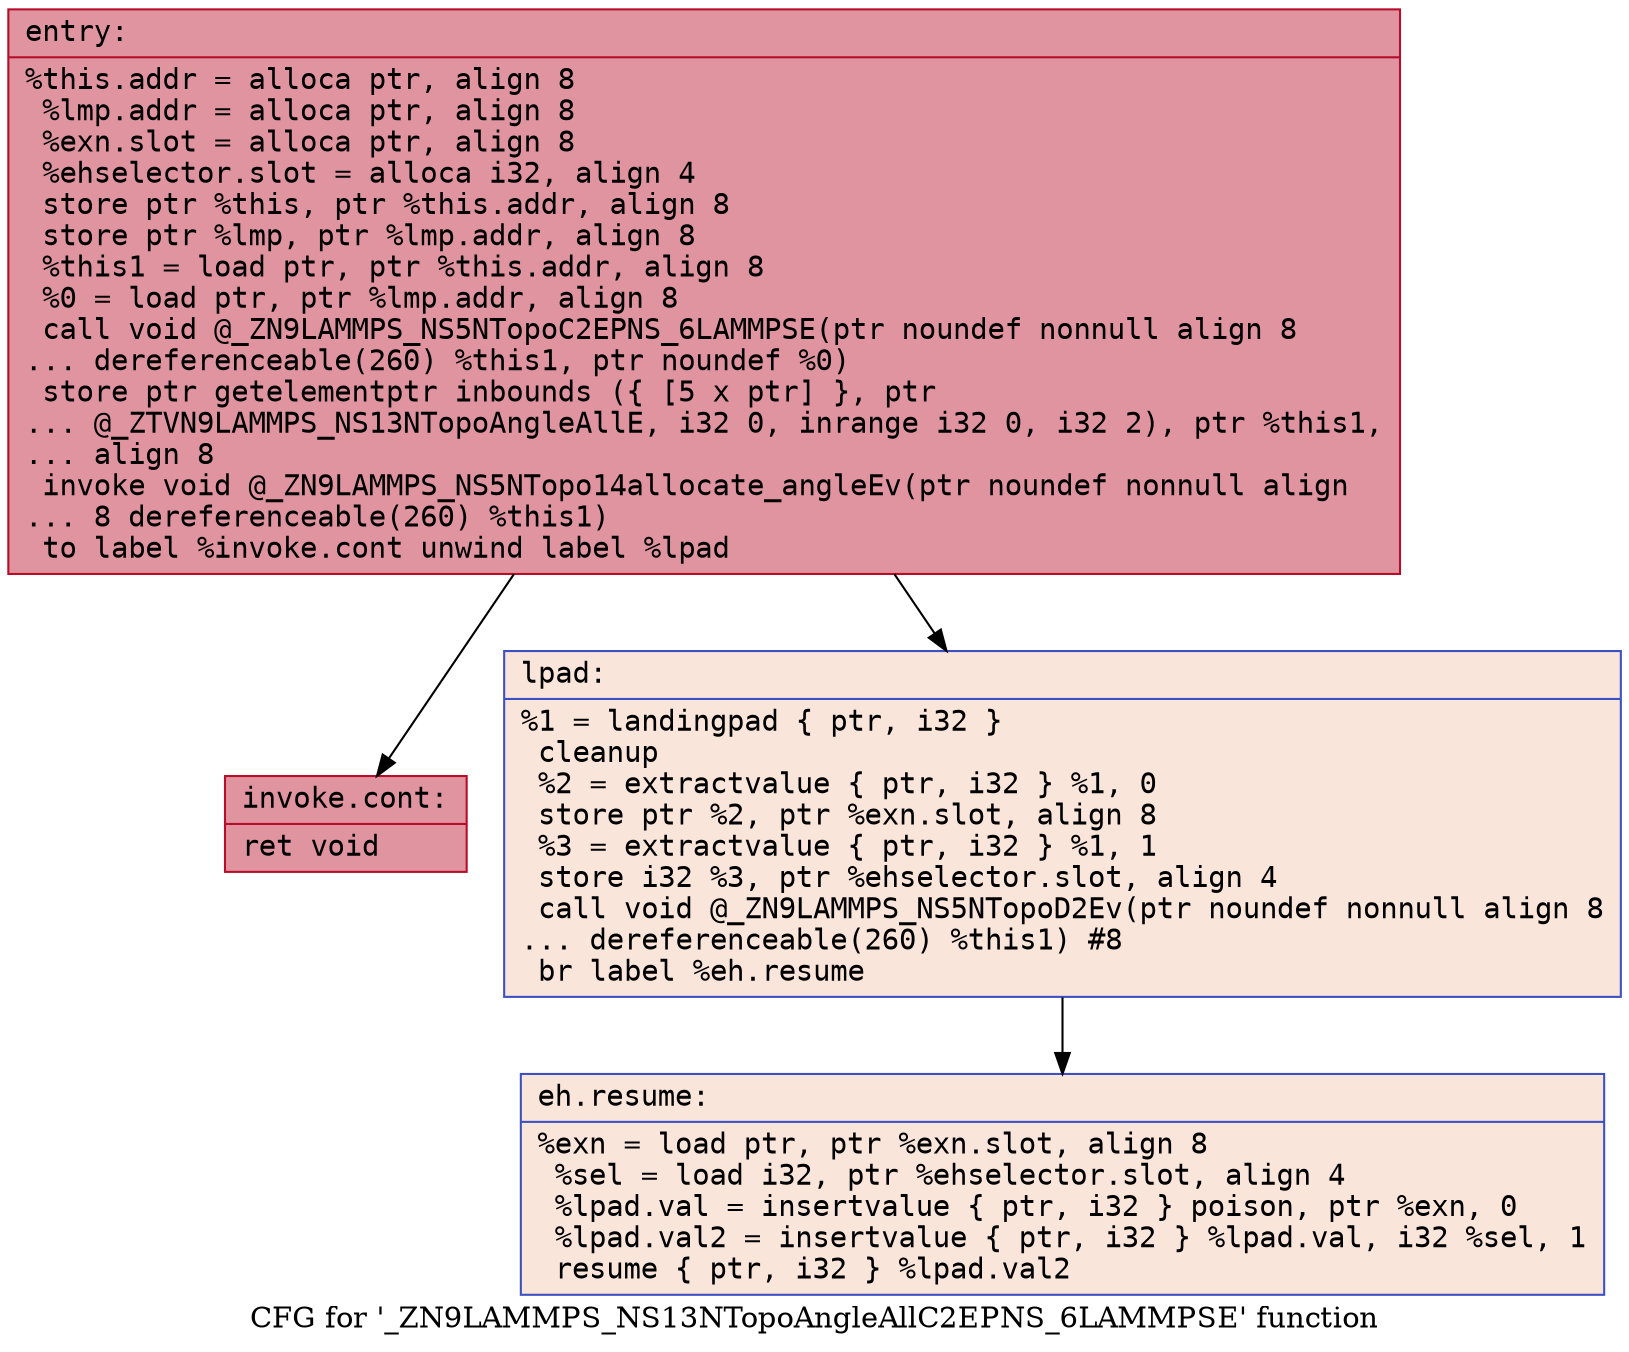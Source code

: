 digraph "CFG for '_ZN9LAMMPS_NS13NTopoAngleAllC2EPNS_6LAMMPSE' function" {
	label="CFG for '_ZN9LAMMPS_NS13NTopoAngleAllC2EPNS_6LAMMPSE' function";

	Node0x556b387a9fa0 [shape=record,color="#b70d28ff", style=filled, fillcolor="#b70d2870" fontname="Courier",label="{entry:\l|  %this.addr = alloca ptr, align 8\l  %lmp.addr = alloca ptr, align 8\l  %exn.slot = alloca ptr, align 8\l  %ehselector.slot = alloca i32, align 4\l  store ptr %this, ptr %this.addr, align 8\l  store ptr %lmp, ptr %lmp.addr, align 8\l  %this1 = load ptr, ptr %this.addr, align 8\l  %0 = load ptr, ptr %lmp.addr, align 8\l  call void @_ZN9LAMMPS_NS5NTopoC2EPNS_6LAMMPSE(ptr noundef nonnull align 8\l... dereferenceable(260) %this1, ptr noundef %0)\l  store ptr getelementptr inbounds (\{ [5 x ptr] \}, ptr\l... @_ZTVN9LAMMPS_NS13NTopoAngleAllE, i32 0, inrange i32 0, i32 2), ptr %this1,\l... align 8\l  invoke void @_ZN9LAMMPS_NS5NTopo14allocate_angleEv(ptr noundef nonnull align\l... 8 dereferenceable(260) %this1)\l          to label %invoke.cont unwind label %lpad\l}"];
	Node0x556b387a9fa0 -> Node0x556b387ab4b0[tooltip="entry -> invoke.cont\nProbability 100.00%" ];
	Node0x556b387a9fa0 -> Node0x556b387ab590[tooltip="entry -> lpad\nProbability 0.00%" ];
	Node0x556b387ab4b0 [shape=record,color="#b70d28ff", style=filled, fillcolor="#b70d2870" fontname="Courier",label="{invoke.cont:\l|  ret void\l}"];
	Node0x556b387ab590 [shape=record,color="#3d50c3ff", style=filled, fillcolor="#f4c5ad70" fontname="Courier",label="{lpad:\l|  %1 = landingpad \{ ptr, i32 \}\l          cleanup\l  %2 = extractvalue \{ ptr, i32 \} %1, 0\l  store ptr %2, ptr %exn.slot, align 8\l  %3 = extractvalue \{ ptr, i32 \} %1, 1\l  store i32 %3, ptr %ehselector.slot, align 4\l  call void @_ZN9LAMMPS_NS5NTopoD2Ev(ptr noundef nonnull align 8\l... dereferenceable(260) %this1) #8\l  br label %eh.resume\l}"];
	Node0x556b387ab590 -> Node0x556b387abc20[tooltip="lpad -> eh.resume\nProbability 100.00%" ];
	Node0x556b387abc20 [shape=record,color="#3d50c3ff", style=filled, fillcolor="#f4c5ad70" fontname="Courier",label="{eh.resume:\l|  %exn = load ptr, ptr %exn.slot, align 8\l  %sel = load i32, ptr %ehselector.slot, align 4\l  %lpad.val = insertvalue \{ ptr, i32 \} poison, ptr %exn, 0\l  %lpad.val2 = insertvalue \{ ptr, i32 \} %lpad.val, i32 %sel, 1\l  resume \{ ptr, i32 \} %lpad.val2\l}"];
}
